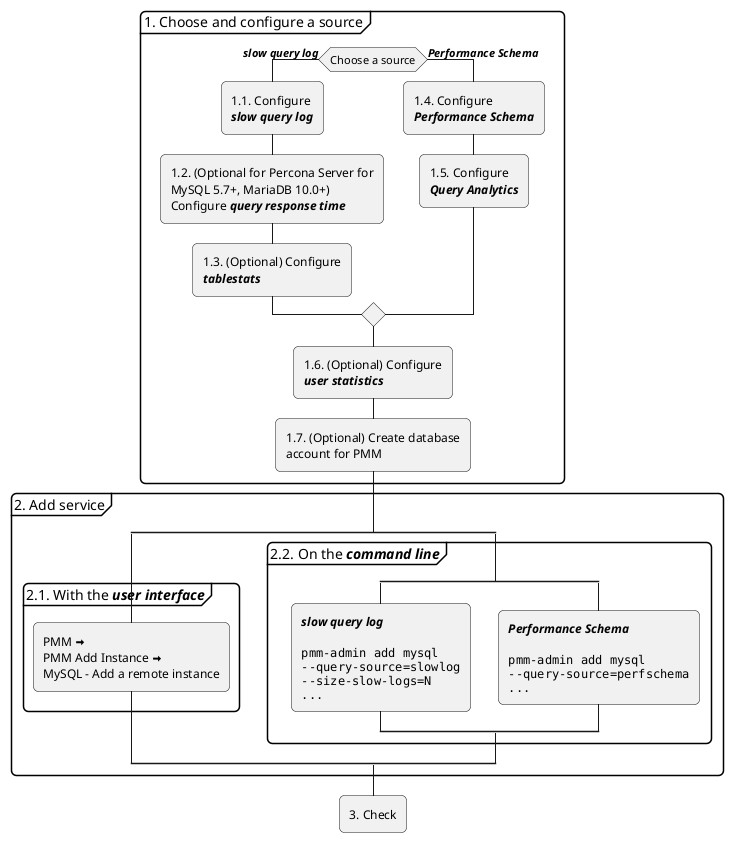 ' Diagram showing sequence of tasks to set up PMM Client for MySQL
' Syntax: https://plantuml.com/activity-diagram-beta
' Icons: https://plantuml.com/openiconic
' Colour: https://plantuml.com/color
' Text: https://plantuml.com/creole
@startuml "setting-up_client_mysql"
skinparam ArrowHeadColor none
skinparam roundCorner 10
'title "Setting up PMM Client to monitor a MySQL host\nOverview\n"



partition "1. Choose and configure a source" {

	if (Choose a source) then (**//slow query log//**)
'		split
'			-[hidden]->
			:1.1. Configure\n**//slow query log//**;
			:1.2. (Optional for Percona Server for\nMySQL 5.7+, MariaDB 10.0+)\nConfigure **//query response time//**;
			:1.3. (Optional) Configure\n**//tablestats//**;
	else (**//Performance Schema//**)
'		split again
'			-[hidden]->
			:1.4. Configure\n**//Performance Schema//**;
			:1.5. Configure\n**//Query Analytics//**;
'		end split
	endif
	:1.6. (Optional) Configure\n**//user statistics//**;
	:1.7. (Optional) Create database\naccount for PMM;
}
partition "2. Add service" {
	split
	partition "2.1. With the **//user interface//**" {
		:PMM <&arrow-thick-right>\nPMM Add Instance <&arrow-thick-right>\nMySQL - Add a remote instance;
	}
'	kill
	split again

	partition "2.2. On the **//command line//**" {
		split
		:**//slow query log//**

<code>
		pmm-admin add mysql
		--query-source=slowlog
		--size-slow-logs=N
		...
</code>;

'		kill
		split again
		:**//Performance Schema//**

<code>
		pmm-admin add mysql
		--query-source=perfschema
		...
</code>;
'		kill
		end split
	}
end split
}

:3. Check;

@enduml
